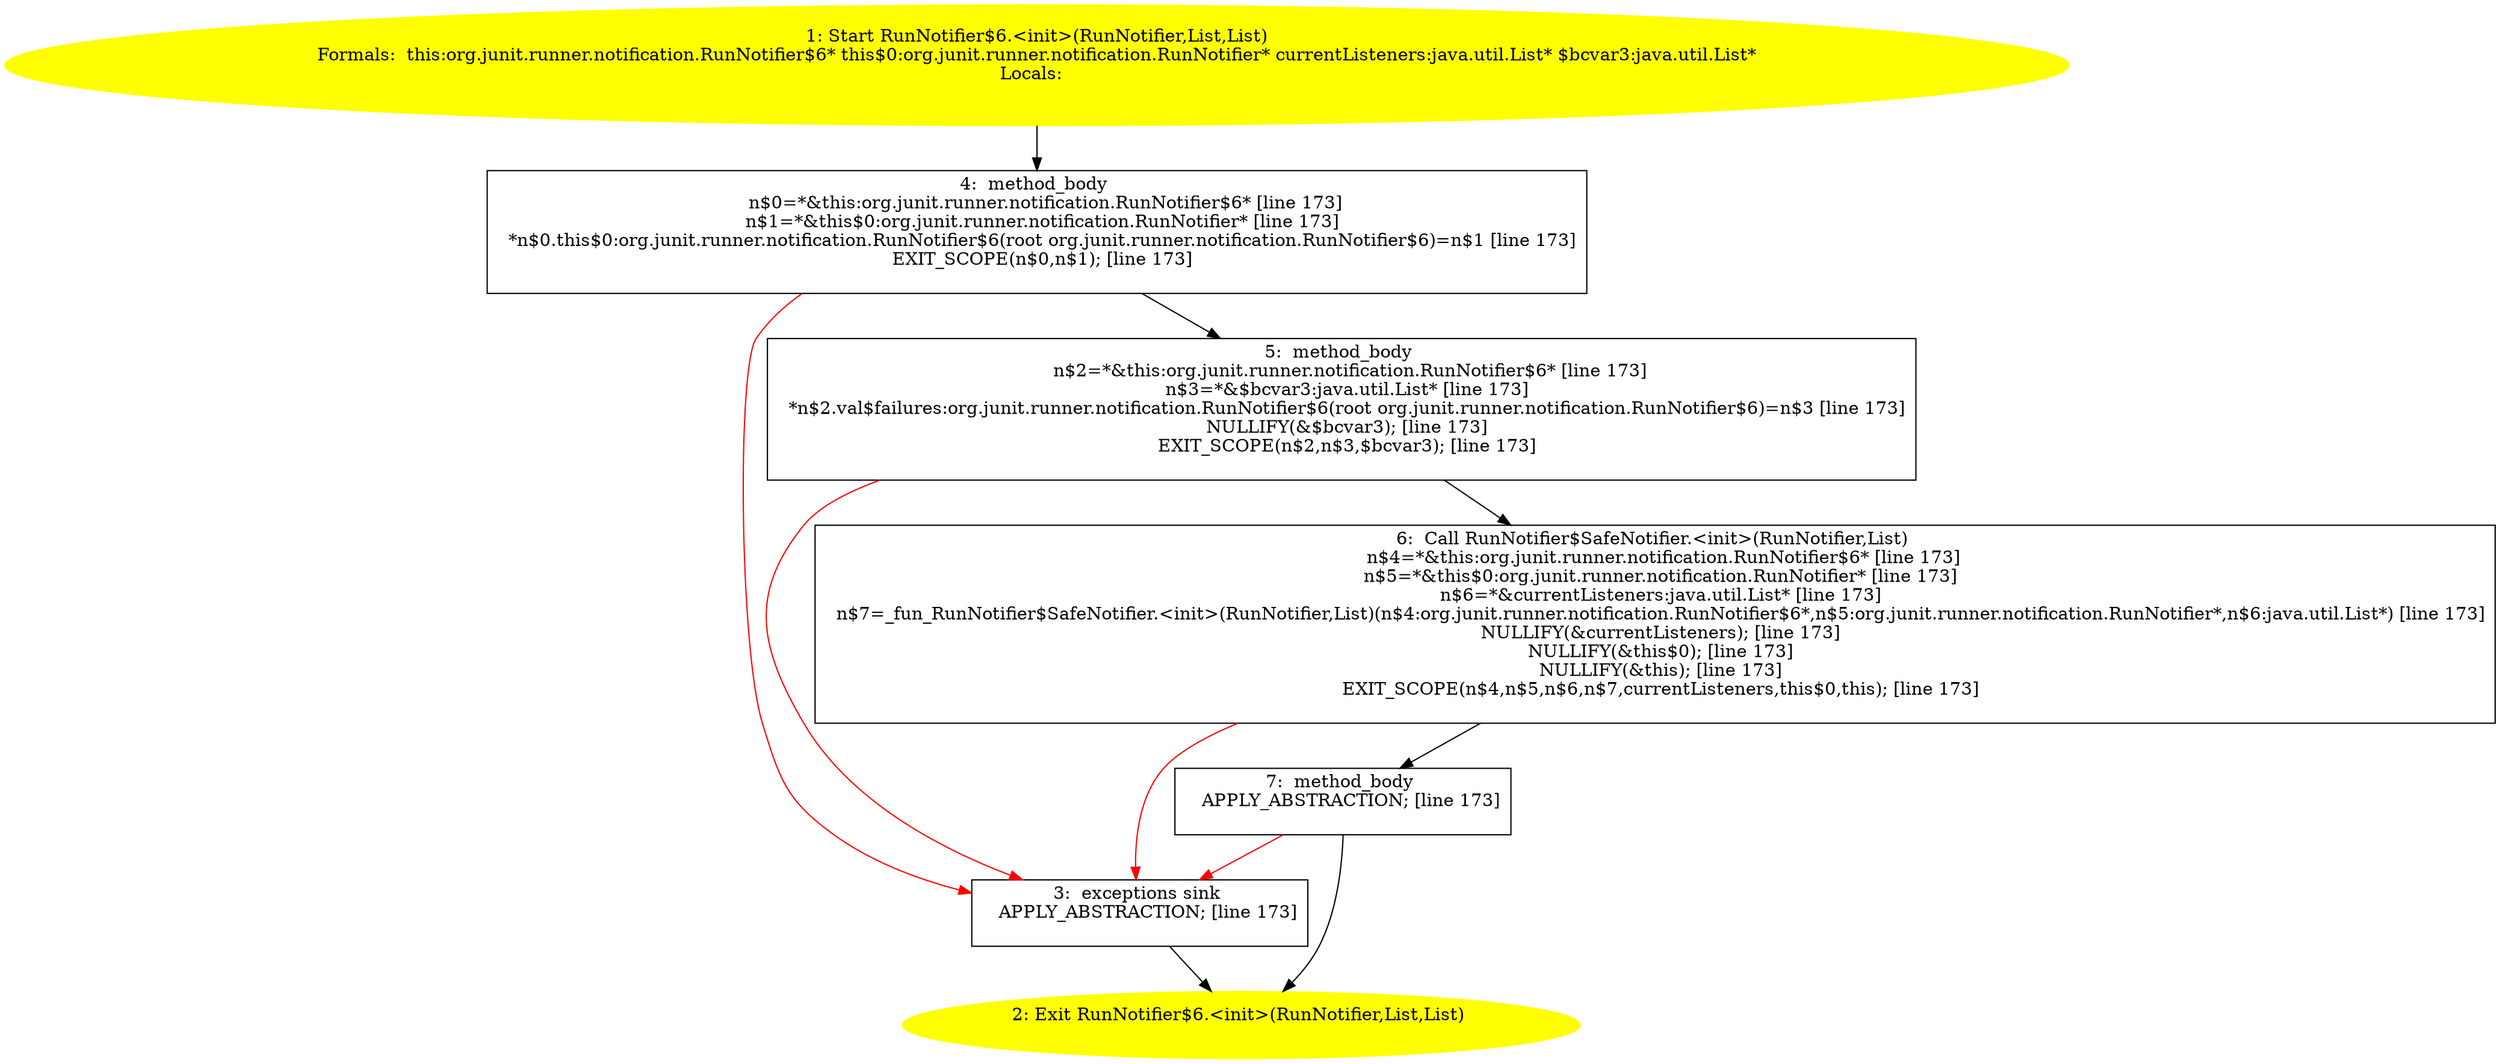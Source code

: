 /* @generated */
digraph cfg {
"org.junit.runner.notification.RunNotifier$6.<init>(org.junit.runner.notification.RunNotifier,java.ut.b6ced2e2b2f76471632856f86b2ebb78_1" [label="1: Start RunNotifier$6.<init>(RunNotifier,List,List)\nFormals:  this:org.junit.runner.notification.RunNotifier$6* this$0:org.junit.runner.notification.RunNotifier* currentListeners:java.util.List* $bcvar3:java.util.List*\nLocals:  \n  " color=yellow style=filled]
	

	 "org.junit.runner.notification.RunNotifier$6.<init>(org.junit.runner.notification.RunNotifier,java.ut.b6ced2e2b2f76471632856f86b2ebb78_1" -> "org.junit.runner.notification.RunNotifier$6.<init>(org.junit.runner.notification.RunNotifier,java.ut.b6ced2e2b2f76471632856f86b2ebb78_4" ;
"org.junit.runner.notification.RunNotifier$6.<init>(org.junit.runner.notification.RunNotifier,java.ut.b6ced2e2b2f76471632856f86b2ebb78_2" [label="2: Exit RunNotifier$6.<init>(RunNotifier,List,List) \n  " color=yellow style=filled]
	

"org.junit.runner.notification.RunNotifier$6.<init>(org.junit.runner.notification.RunNotifier,java.ut.b6ced2e2b2f76471632856f86b2ebb78_3" [label="3:  exceptions sink \n   APPLY_ABSTRACTION; [line 173]\n " shape="box"]
	

	 "org.junit.runner.notification.RunNotifier$6.<init>(org.junit.runner.notification.RunNotifier,java.ut.b6ced2e2b2f76471632856f86b2ebb78_3" -> "org.junit.runner.notification.RunNotifier$6.<init>(org.junit.runner.notification.RunNotifier,java.ut.b6ced2e2b2f76471632856f86b2ebb78_2" ;
"org.junit.runner.notification.RunNotifier$6.<init>(org.junit.runner.notification.RunNotifier,java.ut.b6ced2e2b2f76471632856f86b2ebb78_4" [label="4:  method_body \n   n$0=*&this:org.junit.runner.notification.RunNotifier$6* [line 173]\n  n$1=*&this$0:org.junit.runner.notification.RunNotifier* [line 173]\n  *n$0.this$0:org.junit.runner.notification.RunNotifier$6(root org.junit.runner.notification.RunNotifier$6)=n$1 [line 173]\n  EXIT_SCOPE(n$0,n$1); [line 173]\n " shape="box"]
	

	 "org.junit.runner.notification.RunNotifier$6.<init>(org.junit.runner.notification.RunNotifier,java.ut.b6ced2e2b2f76471632856f86b2ebb78_4" -> "org.junit.runner.notification.RunNotifier$6.<init>(org.junit.runner.notification.RunNotifier,java.ut.b6ced2e2b2f76471632856f86b2ebb78_5" ;
	 "org.junit.runner.notification.RunNotifier$6.<init>(org.junit.runner.notification.RunNotifier,java.ut.b6ced2e2b2f76471632856f86b2ebb78_4" -> "org.junit.runner.notification.RunNotifier$6.<init>(org.junit.runner.notification.RunNotifier,java.ut.b6ced2e2b2f76471632856f86b2ebb78_3" [color="red" ];
"org.junit.runner.notification.RunNotifier$6.<init>(org.junit.runner.notification.RunNotifier,java.ut.b6ced2e2b2f76471632856f86b2ebb78_5" [label="5:  method_body \n   n$2=*&this:org.junit.runner.notification.RunNotifier$6* [line 173]\n  n$3=*&$bcvar3:java.util.List* [line 173]\n  *n$2.val$failures:org.junit.runner.notification.RunNotifier$6(root org.junit.runner.notification.RunNotifier$6)=n$3 [line 173]\n  NULLIFY(&$bcvar3); [line 173]\n  EXIT_SCOPE(n$2,n$3,$bcvar3); [line 173]\n " shape="box"]
	

	 "org.junit.runner.notification.RunNotifier$6.<init>(org.junit.runner.notification.RunNotifier,java.ut.b6ced2e2b2f76471632856f86b2ebb78_5" -> "org.junit.runner.notification.RunNotifier$6.<init>(org.junit.runner.notification.RunNotifier,java.ut.b6ced2e2b2f76471632856f86b2ebb78_6" ;
	 "org.junit.runner.notification.RunNotifier$6.<init>(org.junit.runner.notification.RunNotifier,java.ut.b6ced2e2b2f76471632856f86b2ebb78_5" -> "org.junit.runner.notification.RunNotifier$6.<init>(org.junit.runner.notification.RunNotifier,java.ut.b6ced2e2b2f76471632856f86b2ebb78_3" [color="red" ];
"org.junit.runner.notification.RunNotifier$6.<init>(org.junit.runner.notification.RunNotifier,java.ut.b6ced2e2b2f76471632856f86b2ebb78_6" [label="6:  Call RunNotifier$SafeNotifier.<init>(RunNotifier,List) \n   n$4=*&this:org.junit.runner.notification.RunNotifier$6* [line 173]\n  n$5=*&this$0:org.junit.runner.notification.RunNotifier* [line 173]\n  n$6=*&currentListeners:java.util.List* [line 173]\n  n$7=_fun_RunNotifier$SafeNotifier.<init>(RunNotifier,List)(n$4:org.junit.runner.notification.RunNotifier$6*,n$5:org.junit.runner.notification.RunNotifier*,n$6:java.util.List*) [line 173]\n  NULLIFY(&currentListeners); [line 173]\n  NULLIFY(&this$0); [line 173]\n  NULLIFY(&this); [line 173]\n  EXIT_SCOPE(n$4,n$5,n$6,n$7,currentListeners,this$0,this); [line 173]\n " shape="box"]
	

	 "org.junit.runner.notification.RunNotifier$6.<init>(org.junit.runner.notification.RunNotifier,java.ut.b6ced2e2b2f76471632856f86b2ebb78_6" -> "org.junit.runner.notification.RunNotifier$6.<init>(org.junit.runner.notification.RunNotifier,java.ut.b6ced2e2b2f76471632856f86b2ebb78_7" ;
	 "org.junit.runner.notification.RunNotifier$6.<init>(org.junit.runner.notification.RunNotifier,java.ut.b6ced2e2b2f76471632856f86b2ebb78_6" -> "org.junit.runner.notification.RunNotifier$6.<init>(org.junit.runner.notification.RunNotifier,java.ut.b6ced2e2b2f76471632856f86b2ebb78_3" [color="red" ];
"org.junit.runner.notification.RunNotifier$6.<init>(org.junit.runner.notification.RunNotifier,java.ut.b6ced2e2b2f76471632856f86b2ebb78_7" [label="7:  method_body \n   APPLY_ABSTRACTION; [line 173]\n " shape="box"]
	

	 "org.junit.runner.notification.RunNotifier$6.<init>(org.junit.runner.notification.RunNotifier,java.ut.b6ced2e2b2f76471632856f86b2ebb78_7" -> "org.junit.runner.notification.RunNotifier$6.<init>(org.junit.runner.notification.RunNotifier,java.ut.b6ced2e2b2f76471632856f86b2ebb78_2" ;
	 "org.junit.runner.notification.RunNotifier$6.<init>(org.junit.runner.notification.RunNotifier,java.ut.b6ced2e2b2f76471632856f86b2ebb78_7" -> "org.junit.runner.notification.RunNotifier$6.<init>(org.junit.runner.notification.RunNotifier,java.ut.b6ced2e2b2f76471632856f86b2ebb78_3" [color="red" ];
}
